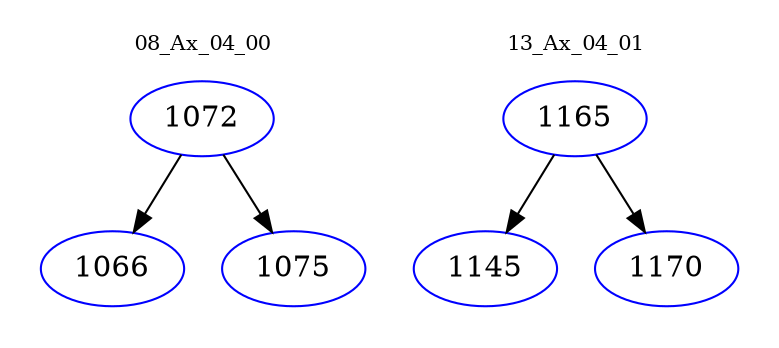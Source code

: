 digraph{
subgraph cluster_0 {
color = white
label = "08_Ax_04_00";
fontsize=10;
T0_1072 [label="1072", color="blue"]
T0_1072 -> T0_1066 [color="black"]
T0_1066 [label="1066", color="blue"]
T0_1072 -> T0_1075 [color="black"]
T0_1075 [label="1075", color="blue"]
}
subgraph cluster_1 {
color = white
label = "13_Ax_04_01";
fontsize=10;
T1_1165 [label="1165", color="blue"]
T1_1165 -> T1_1145 [color="black"]
T1_1145 [label="1145", color="blue"]
T1_1165 -> T1_1170 [color="black"]
T1_1170 [label="1170", color="blue"]
}
}
